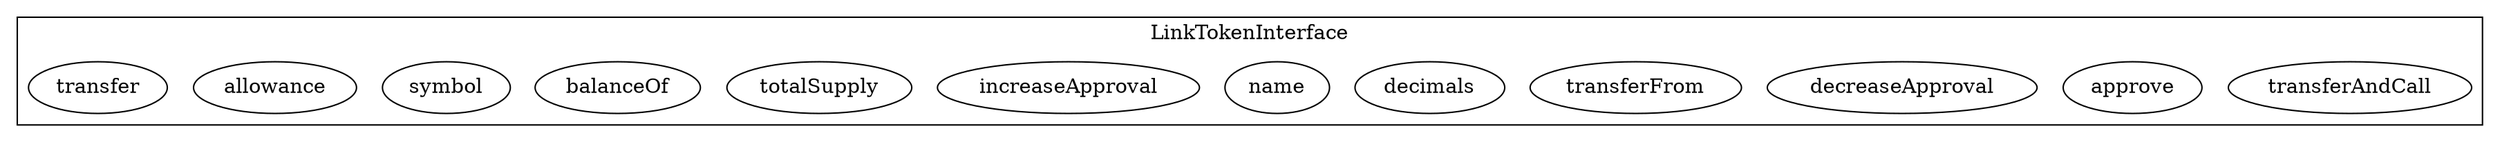 strict digraph {
subgraph cluster_4217_LinkTokenInterface {
label = "LinkTokenInterface"
"4217_transferAndCall" [label="transferAndCall"]
"4217_approve" [label="approve"]
"4217_decreaseApproval" [label="decreaseApproval"]
"4217_transferFrom" [label="transferFrom"]
"4217_decimals" [label="decimals"]
"4217_name" [label="name"]
"4217_increaseApproval" [label="increaseApproval"]
"4217_totalSupply" [label="totalSupply"]
"4217_balanceOf" [label="balanceOf"]
"4217_symbol" [label="symbol"]
"4217_allowance" [label="allowance"]
"4217_transfer" [label="transfer"]
}subgraph cluster_solidity {
label = "[Solidity]"
}
}